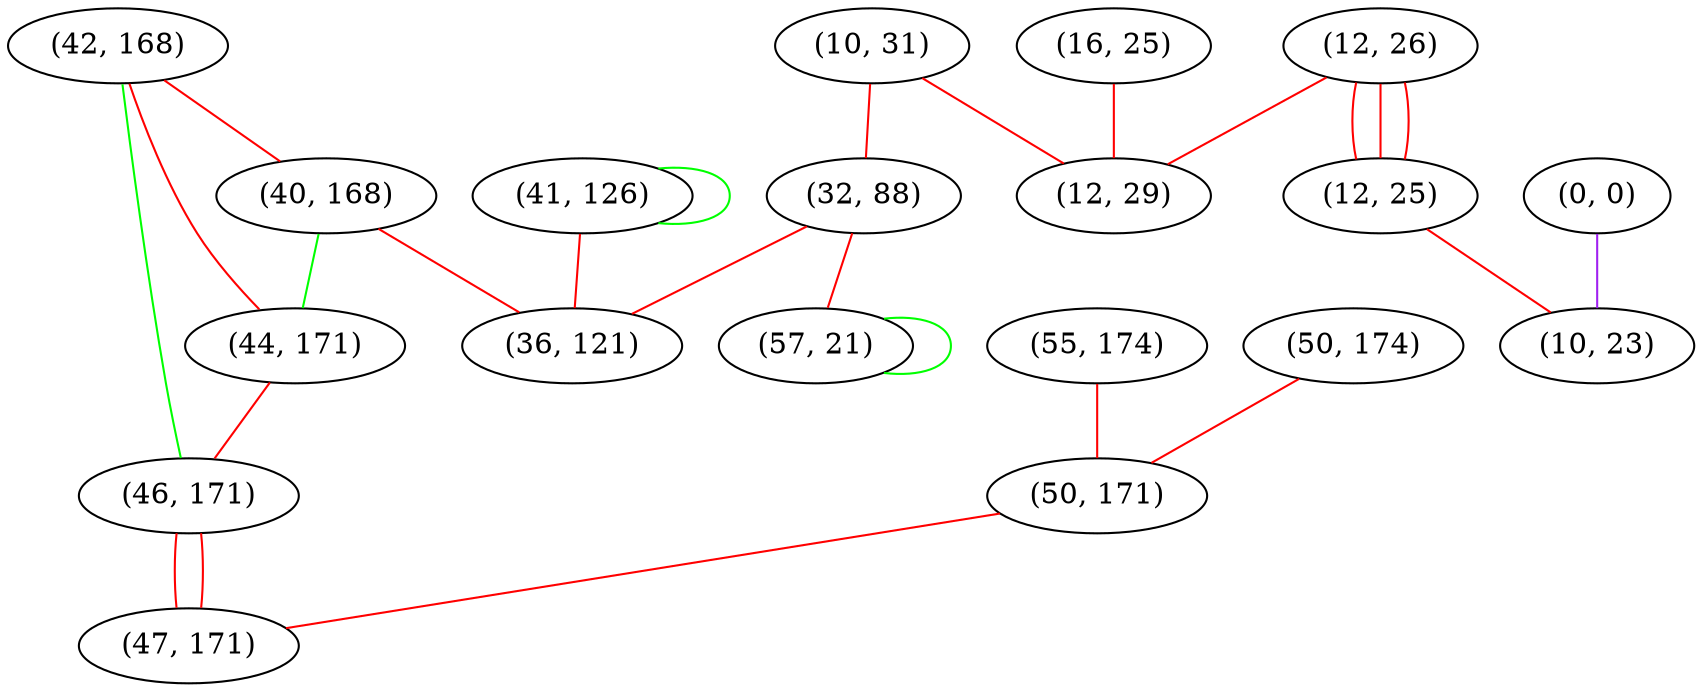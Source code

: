graph "" {
"(10, 31)";
"(42, 168)";
"(41, 126)";
"(16, 25)";
"(12, 26)";
"(32, 88)";
"(12, 25)";
"(0, 0)";
"(12, 29)";
"(55, 174)";
"(40, 168)";
"(36, 121)";
"(44, 171)";
"(46, 171)";
"(10, 23)";
"(57, 21)";
"(50, 174)";
"(50, 171)";
"(47, 171)";
"(10, 31)" -- "(12, 29)"  [color=red, key=0, weight=1];
"(10, 31)" -- "(32, 88)"  [color=red, key=0, weight=1];
"(42, 168)" -- "(46, 171)"  [color=green, key=0, weight=2];
"(42, 168)" -- "(40, 168)"  [color=red, key=0, weight=1];
"(42, 168)" -- "(44, 171)"  [color=red, key=0, weight=1];
"(41, 126)" -- "(41, 126)"  [color=green, key=0, weight=2];
"(41, 126)" -- "(36, 121)"  [color=red, key=0, weight=1];
"(16, 25)" -- "(12, 29)"  [color=red, key=0, weight=1];
"(12, 26)" -- "(12, 29)"  [color=red, key=0, weight=1];
"(12, 26)" -- "(12, 25)"  [color=red, key=0, weight=1];
"(12, 26)" -- "(12, 25)"  [color=red, key=1, weight=1];
"(12, 26)" -- "(12, 25)"  [color=red, key=2, weight=1];
"(32, 88)" -- "(57, 21)"  [color=red, key=0, weight=1];
"(32, 88)" -- "(36, 121)"  [color=red, key=0, weight=1];
"(12, 25)" -- "(10, 23)"  [color=red, key=0, weight=1];
"(0, 0)" -- "(10, 23)"  [color=purple, key=0, weight=4];
"(55, 174)" -- "(50, 171)"  [color=red, key=0, weight=1];
"(40, 168)" -- "(36, 121)"  [color=red, key=0, weight=1];
"(40, 168)" -- "(44, 171)"  [color=green, key=0, weight=2];
"(44, 171)" -- "(46, 171)"  [color=red, key=0, weight=1];
"(46, 171)" -- "(47, 171)"  [color=red, key=0, weight=1];
"(46, 171)" -- "(47, 171)"  [color=red, key=1, weight=1];
"(57, 21)" -- "(57, 21)"  [color=green, key=0, weight=2];
"(50, 174)" -- "(50, 171)"  [color=red, key=0, weight=1];
"(50, 171)" -- "(47, 171)"  [color=red, key=0, weight=1];
}
